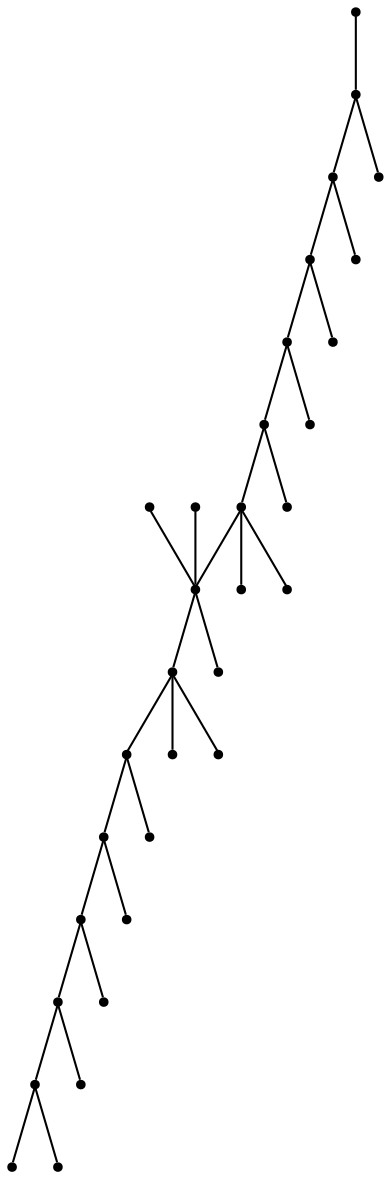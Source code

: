 graph {
  node [shape=point,comment="{\"directed\":false,\"doi\":\"10.1007/978-3-319-27261-0_37\",\"figure\":\"8 (1)\"}"]

  v0 [pos="1142.8299286267763,409.43753571937077"]
  v1 [pos="1080.3064897484774,409.43753571937077"]
  v2 [pos="1205.352350090392,409.43753571937077"]
  v3 [pos="1267.8769971486272,409.43753571937077"]
  v4 [pos="1330.395221776675,409.43753571937077"]
  v5 [pos="1392.9426970768636,409.42100293339195"]
  v6 [pos="1455.4182856708449,409.45839246475936"]
  v7 [pos="1424.3123260608465,353.9377362403313"]
  v8 [pos="1455.6276505361152,299.8183210606059"]
  v9 [pos="1424.1768191427323,463.5829185009194"]
  v10 [pos="1361.7909220119138,353.9377362403313"]
  v11 [pos="1393.1084084933843,299.8183210606059"]
  v12 [pos="1361.6742054712295,463.570455323797"]
  v13 [pos="1299.2736512101317,353.9377362403312"]
  v14 [pos="1330.543192024658,299.8183210606059"]
  v15 [pos="1299.1360458742333,463.5829185009194"]
  v16 [pos="1236.7500851549974,353.9377362403313"]
  v17 [pos="1268.0634065951085,299.8183210606059"]
  v18 [pos="1236.6115259928335,463.58291850091945"]
  v19 [pos="1174.2318605269497,353.9377362403313"]
  v20 [pos="1205.546231175953,299.8183210606059"]
  v21 [pos="1174.0922839501027,463.5829185009194"]
  v22 [pos="1486.8900058594415,353.9336666314749"]
  v23 [pos="1111.7094390633338,353.9252730632088"]
  v24 [pos="1143.0215841177178,299.8183210606059"]
  v25 [pos="1080.4428869044393,299.7839598905164"]
  v26 [pos="1111.5707527243349,463.58291850091945"]
  v27 [pos="1049.0451995311475,463.58291850091945"]
  v28 [pos="1049.021258491884,355.27968976069957"]
  v29 [pos="1017.7621461778604,301.1299830197411"]
  v30 [pos="1017.7569001334002,409.42100293339195"]
  v31 [pos="986.4946401927004,355.27968976069957"]

  v0 -- v1 [id="-1",pos="1142.8299286267763,409.43753571937077 1080.3064897484774,409.43753571937077 1080.3064897484774,409.43753571937077 1080.3064897484774,409.43753571937077"]
  v31 -- v28 [id="-2",pos="986.4946401927004,355.27968976069957 1049.021258491884,355.27968976069957 1049.021258491884,355.27968976069957 1049.021258491884,355.27968976069957"]
  v30 -- v28 [id="-3",pos="1017.7569001334002,409.42100293339195 1049.021258491884,355.27968976069957 1049.021258491884,355.27968976069957 1049.021258491884,355.27968976069957"]
  v28 -- v23 [id="-4",pos="1049.021258491884,355.27968976069957 1111.7094390633338,353.9252730632088 1111.7094390633338,353.9252730632088 1111.7094390633338,353.9252730632088"]
  v28 -- v29 [id="-5",pos="1049.021258491884,355.27968976069957 1017.7621461778604,301.1299830197411 1017.7621461778604,301.1299830197411 1017.7621461778604,301.1299830197411"]
  v1 -- v28 [id="-6",pos="1080.3064897484774,409.43753571937077 1049.021258491884,355.27968976069957 1049.021258491884,355.27968976069957 1049.021258491884,355.27968976069957"]
  v1 -- v27 [id="-7",pos="1080.3064897484774,409.43753571937077 1049.0451995311475,463.58291850091945 1049.0451995311475,463.58291850091945 1049.0451995311475,463.58291850091945"]
  v1 -- v26 [id="-8",pos="1080.3064897484774,409.43753571937077 1111.5707527243349,463.58291850091945 1111.5707527243349,463.58291850091945 1111.5707527243349,463.58291850091945"]
  v23 -- v25 [id="-9",pos="1111.7094390633338,353.9252730632088 1080.4428869044393,299.7839598905164 1080.4428869044393,299.7839598905164 1080.4428869044393,299.7839598905164"]
  v23 -- v24 [id="-10",pos="1111.7094390633338,353.9252730632088 1143.0215841177178,299.8183210606059 1143.0215841177178,299.8183210606059 1143.0215841177178,299.8183210606059"]
  v23 -- v19 [id="-11",pos="1111.7094390633338,353.9252730632088 1174.2318605269497,353.9377362403313 1174.2318605269497,353.9377362403313 1174.2318605269497,353.9377362403313"]
  v19 -- v16 [id="-12",pos="1174.2318605269497,353.9377362403313 1236.7500851549974,353.9377362403313 1236.7500851549974,353.9377362403313 1236.7500851549974,353.9377362403313"]
  v16 -- v13 [id="-13",pos="1236.7500851549974,353.9377362403313 1299.2736512101317,353.9377362403312 1299.2736512101317,353.9377362403312 1299.2736512101317,353.9377362403312"]
  v13 -- v10 [id="-14",pos="1299.2736512101317,353.9377362403312 1361.7909220119138,353.9377362403313 1361.7909220119138,353.9377362403313 1361.7909220119138,353.9377362403313"]
  v10 -- v7 [id="-15",pos="1361.7909220119138,353.9377362403313 1424.3123260608465,353.9377362403313 1424.3123260608465,353.9377362403313 1424.3123260608465,353.9377362403313"]
  v7 -- v22 [id="-16",pos="1424.3123260608465,353.9377362403313 1486.8900058594415,353.9336666314749 1486.8900058594415,353.9336666314749 1486.8900058594415,353.9336666314749"]
  v0 -- v21 [id="-17",pos="1142.8299286267763,409.43753571937077 1174.0922839501027,463.5829185009194 1174.0922839501027,463.5829185009194 1174.0922839501027,463.5829185009194"]
  v19 -- v20 [id="-18",pos="1174.2318605269497,353.9377362403313 1205.546231175953,299.8183210606059 1205.546231175953,299.8183210606059 1205.546231175953,299.8183210606059"]
  v2 -- v18 [id="-19",pos="1205.352350090392,409.43753571937077 1236.6115259928335,463.58291850091945 1236.6115259928335,463.58291850091945 1236.6115259928335,463.58291850091945"]
  v16 -- v17 [id="-20",pos="1236.7500851549974,353.9377362403313 1268.0634065951085,299.8183210606059 1268.0634065951085,299.8183210606059 1268.0634065951085,299.8183210606059"]
  v3 -- v15 [id="-21",pos="1267.8769971486272,409.43753571937077 1299.1360458742333,463.5829185009194 1299.1360458742333,463.5829185009194 1299.1360458742333,463.5829185009194"]
  v13 -- v14 [id="-22",pos="1299.2736512101317,353.9377362403312 1330.543192024658,299.8183210606059 1330.543192024658,299.8183210606059 1330.543192024658,299.8183210606059"]
  v4 -- v12 [id="-23",pos="1330.395221776675,409.43753571937077 1361.6742054712295,463.570455323797 1361.6742054712295,463.570455323797 1361.6742054712295,463.570455323797"]
  v10 -- v11 [id="-24",pos="1361.7909220119138,353.9377362403313 1393.1084084933843,299.8183210606059 1393.1084084933843,299.8183210606059 1393.1084084933843,299.8183210606059"]
  v5 -- v9 [id="-25",pos="1392.9426970768636,409.42100293339195 1424.1768191427323,463.5829185009194 1424.1768191427323,463.5829185009194 1424.1768191427323,463.5829185009194"]
  v7 -- v8 [id="-26",pos="1424.3123260608465,353.9377362403313 1455.6276505361152,299.8183210606059 1455.6276505361152,299.8183210606059 1455.6276505361152,299.8183210606059"]
  v6 -- v5 [id="-27",pos="1455.4182856708449,409.45839246475936 1392.9426970768636,409.42100293339195 1392.9426970768636,409.42100293339195 1392.9426970768636,409.42100293339195"]
  v5 -- v4 [id="-28",pos="1392.9426970768636,409.42100293339195 1330.395221776675,409.43753571937077 1330.395221776675,409.43753571937077 1330.395221776675,409.43753571937077"]
  v4 -- v3 [id="-29",pos="1330.395221776675,409.43753571937077 1267.8769971486272,409.43753571937077 1267.8769971486272,409.43753571937077 1267.8769971486272,409.43753571937077"]
  v3 -- v2 [id="-30",pos="1267.8769971486272,409.43753571937077 1205.352350090392,409.43753571937077 1205.352350090392,409.43753571937077 1205.352350090392,409.43753571937077"]
  v2 -- v0 [id="-31",pos="1205.352350090392,409.43753571937077 1142.8299286267763,409.43753571937077 1142.8299286267763,409.43753571937077 1142.8299286267763,409.43753571937077"]
}